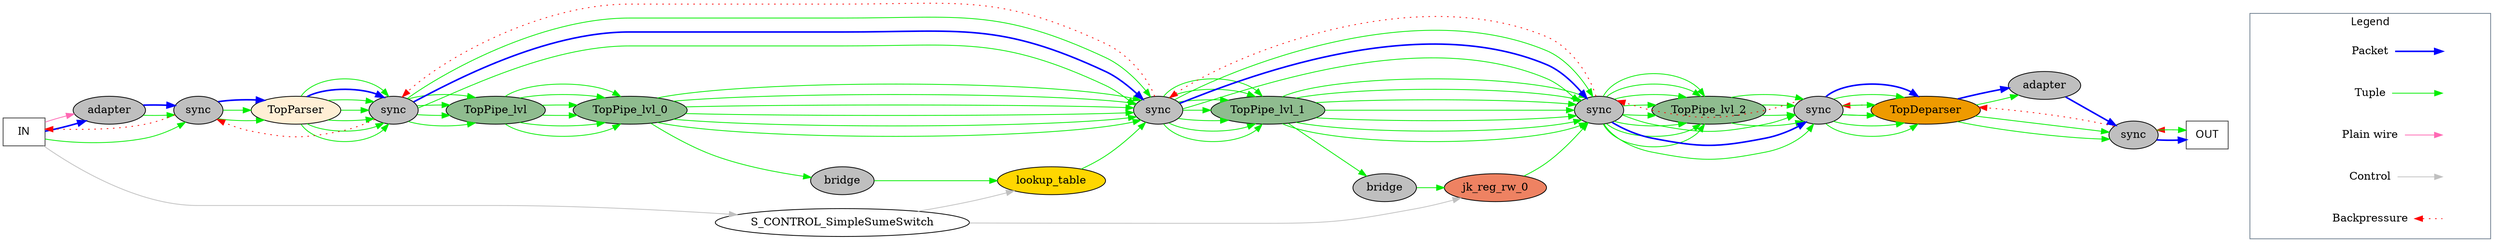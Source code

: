 digraph SimpleSumeSwitch {
rankdir = LR;
_IN_[label = "IN", shape=box, color = gray24,  fontname="times:italic"  ];
_OUT_[label = "OUT", shape=box, color = gray24,  fontname="times:italic"  ];
TopParser[style = filled, fillcolor = papayawhip ];
TopPipe_lvl[style = filled, fillcolor = darkseagreen ];
TopPipe_lvl_0[style = filled, fillcolor = darkseagreen ];
lookup_table[style = filled, fillcolor = gold ];
TopPipe_lvl_1[style = filled, fillcolor = darkseagreen ];
jk_reg_rw_0[style = filled, fillcolor = salmon2 ];
TopPipe_lvl_2[style = filled, fillcolor = darkseagreen ];
TopDeparser[style = filled, fillcolor = orange2 ];
S_BRIDGER_for_lookup_table_tuple_in_request[label = "bridge", style = filled, fillcolor=gray75 ];
S_BRIDGER_for_jk_reg_rw_0_tuple_in_jk_reg_rw_input[label = "bridge", style = filled, fillcolor=gray75 ];
S_PROTOCOL_ADAPTER_INGRESS[label = "adapter", style = filled, fillcolor=gray75 ];
S_PROTOCOL_ADAPTER_EGRESS[label = "adapter", style = filled, fillcolor=gray75 ];
S_SYNCER_for_TopParser[label = "sync", style = filled, fillcolor=gray75 ];
S_SYNCER_for_S_SYNCER_for_S_SYNCER_for_S_SYNCER_for_TopDeparser[label = "sync", style = filled, fillcolor=gray75 ];
S_SYNCER_for_S_SYNCER_for_S_SYNCER_for_TopDeparser[label = "sync", style = filled, fillcolor=gray75 ];
S_SYNCER_for_S_SYNCER_for_TopDeparser[label = "sync", style = filled, fillcolor=gray75 ];
S_SYNCER_for_TopDeparser[label = "sync", style = filled, fillcolor=gray75 ];
S_SYNCER_for__OUT_[label = "sync", style = filled, fillcolor=gray75 ];
TopPipe_lvl -> TopPipe_lvl_0 [color=green2] ;
TopPipe_lvl -> TopPipe_lvl_0 [color=green2] ;
TopPipe_lvl -> TopPipe_lvl_0 [color=green2] ;
TopPipe_lvl -> TopPipe_lvl_0 [color=green2] ;
TopPipe_lvl -> TopPipe_lvl_0 [color=green2] ;
TopPipe_lvl -> TopPipe_lvl_0 [color=green2] ;
TopPipe_lvl_0 -> S_BRIDGER_for_lookup_table_tuple_in_request [color=green2] ;
S_BRIDGER_for_lookup_table_tuple_in_request -> lookup_table [color=green2] ;
TopPipe_lvl_1 -> S_BRIDGER_for_jk_reg_rw_0_tuple_in_jk_reg_rw_input [color=green2] ;
S_BRIDGER_for_jk_reg_rw_0_tuple_in_jk_reg_rw_input -> jk_reg_rw_0 [color=green2] ;
_IN_ -> S_PROTOCOL_ADAPTER_INGRESS [color=blue, style = bold] ;
TopDeparser -> S_PROTOCOL_ADAPTER_EGRESS [color=green2] ;
TopDeparser -> S_PROTOCOL_ADAPTER_EGRESS [color=blue, style = bold] ;
_IN_ -> S_SYNCER_for_TopParser [color=green2] ;
S_SYNCER_for_TopParser -> TopParser [color=green2] ;
S_PROTOCOL_ADAPTER_INGRESS -> S_SYNCER_for_TopParser [color=green2] ;
S_SYNCER_for_TopParser -> TopParser [color=green2] ;
S_PROTOCOL_ADAPTER_INGRESS -> S_SYNCER_for_TopParser [color=blue, style = bold] ;
S_SYNCER_for_TopParser -> TopParser [color=blue, style = bold] ;
TopParser -> S_SYNCER_for_S_SYNCER_for_S_SYNCER_for_S_SYNCER_for_TopDeparser [color=green2] ;
S_SYNCER_for_S_SYNCER_for_S_SYNCER_for_S_SYNCER_for_TopDeparser -> TopPipe_lvl [color=green2] ;
TopParser -> S_SYNCER_for_S_SYNCER_for_S_SYNCER_for_S_SYNCER_for_TopDeparser [color=green2] ;
S_SYNCER_for_S_SYNCER_for_S_SYNCER_for_S_SYNCER_for_TopDeparser -> TopPipe_lvl [color=green2] ;
TopParser -> S_SYNCER_for_S_SYNCER_for_S_SYNCER_for_S_SYNCER_for_TopDeparser [color=green2] ;
S_SYNCER_for_S_SYNCER_for_S_SYNCER_for_S_SYNCER_for_TopDeparser -> TopPipe_lvl [color=green2] ;
TopParser -> S_SYNCER_for_S_SYNCER_for_S_SYNCER_for_S_SYNCER_for_TopDeparser [color=green2] ;
S_SYNCER_for_S_SYNCER_for_S_SYNCER_for_S_SYNCER_for_TopDeparser -> TopPipe_lvl [color=green2] ;
TopParser -> S_SYNCER_for_S_SYNCER_for_S_SYNCER_for_S_SYNCER_for_TopDeparser [color=green2] ;
TopParser -> S_SYNCER_for_S_SYNCER_for_S_SYNCER_for_S_SYNCER_for_TopDeparser [color=blue, style = bold] ;
TopParser -> S_SYNCER_for_S_SYNCER_for_S_SYNCER_for_S_SYNCER_for_TopDeparser [color=green2] ;
TopPipe_lvl_0 -> S_SYNCER_for_S_SYNCER_for_S_SYNCER_for_TopDeparser [color=green2] ;
S_SYNCER_for_S_SYNCER_for_S_SYNCER_for_TopDeparser -> TopPipe_lvl_1 [color=green2] ;
TopPipe_lvl_0 -> S_SYNCER_for_S_SYNCER_for_S_SYNCER_for_TopDeparser [color=green2] ;
S_SYNCER_for_S_SYNCER_for_S_SYNCER_for_TopDeparser -> TopPipe_lvl_1 [color=green2] ;
TopPipe_lvl_0 -> S_SYNCER_for_S_SYNCER_for_S_SYNCER_for_TopDeparser [color=green2] ;
S_SYNCER_for_S_SYNCER_for_S_SYNCER_for_TopDeparser -> TopPipe_lvl_1 [color=green2] ;
TopPipe_lvl_0 -> S_SYNCER_for_S_SYNCER_for_S_SYNCER_for_TopDeparser [color=green2] ;
S_SYNCER_for_S_SYNCER_for_S_SYNCER_for_TopDeparser -> TopPipe_lvl_1 [color=green2] ;
TopPipe_lvl_0 -> S_SYNCER_for_S_SYNCER_for_S_SYNCER_for_TopDeparser [color=green2] ;
S_SYNCER_for_S_SYNCER_for_S_SYNCER_for_TopDeparser -> TopPipe_lvl_1 [color=green2] ;
TopPipe_lvl_0 -> S_SYNCER_for_S_SYNCER_for_S_SYNCER_for_TopDeparser [color=green2] ;
S_SYNCER_for_S_SYNCER_for_S_SYNCER_for_TopDeparser -> TopPipe_lvl_1 [color=green2] ;
lookup_table -> S_SYNCER_for_S_SYNCER_for_S_SYNCER_for_TopDeparser [color=green2] ;
S_SYNCER_for_S_SYNCER_for_S_SYNCER_for_TopDeparser -> TopPipe_lvl_1 [color=green2] ;
S_SYNCER_for_S_SYNCER_for_S_SYNCER_for_S_SYNCER_for_TopDeparser -> S_SYNCER_for_S_SYNCER_for_S_SYNCER_for_TopDeparser [color=green2] ;
S_SYNCER_for_S_SYNCER_for_S_SYNCER_for_S_SYNCER_for_TopDeparser -> S_SYNCER_for_S_SYNCER_for_S_SYNCER_for_TopDeparser [color=blue, style = bold] ;
S_SYNCER_for_S_SYNCER_for_S_SYNCER_for_S_SYNCER_for_TopDeparser -> S_SYNCER_for_S_SYNCER_for_S_SYNCER_for_TopDeparser [color=green2] ;
TopPipe_lvl_1 -> S_SYNCER_for_S_SYNCER_for_TopDeparser [color=green2] ;
S_SYNCER_for_S_SYNCER_for_TopDeparser -> TopPipe_lvl_2 [color=green2] ;
TopPipe_lvl_1 -> S_SYNCER_for_S_SYNCER_for_TopDeparser [color=green2] ;
S_SYNCER_for_S_SYNCER_for_TopDeparser -> TopPipe_lvl_2 [color=green2] ;
TopPipe_lvl_1 -> S_SYNCER_for_S_SYNCER_for_TopDeparser [color=green2] ;
S_SYNCER_for_S_SYNCER_for_TopDeparser -> TopPipe_lvl_2 [color=green2] ;
TopPipe_lvl_1 -> S_SYNCER_for_S_SYNCER_for_TopDeparser [color=green2] ;
S_SYNCER_for_S_SYNCER_for_TopDeparser -> TopPipe_lvl_2 [color=green2] ;
TopPipe_lvl_1 -> S_SYNCER_for_S_SYNCER_for_TopDeparser [color=green2] ;
S_SYNCER_for_S_SYNCER_for_TopDeparser -> TopPipe_lvl_2 [color=green2] ;
TopPipe_lvl_1 -> S_SYNCER_for_S_SYNCER_for_TopDeparser [color=green2] ;
S_SYNCER_for_S_SYNCER_for_TopDeparser -> TopPipe_lvl_2 [color=green2] ;
TopPipe_lvl_1 -> S_SYNCER_for_S_SYNCER_for_TopDeparser [color=green2] ;
S_SYNCER_for_S_SYNCER_for_TopDeparser -> TopPipe_lvl_2 [color=green2] ;
jk_reg_rw_0 -> S_SYNCER_for_S_SYNCER_for_TopDeparser [color=green2] ;
S_SYNCER_for_S_SYNCER_for_TopDeparser -> TopPipe_lvl_2 [color=green2] ;
S_SYNCER_for_S_SYNCER_for_S_SYNCER_for_TopDeparser -> S_SYNCER_for_S_SYNCER_for_TopDeparser [color=green2] ;
S_SYNCER_for_S_SYNCER_for_S_SYNCER_for_TopDeparser -> S_SYNCER_for_S_SYNCER_for_TopDeparser [color=blue, style = bold] ;
S_SYNCER_for_S_SYNCER_for_S_SYNCER_for_TopDeparser -> S_SYNCER_for_S_SYNCER_for_TopDeparser [color=green2] ;
TopPipe_lvl_2 -> S_SYNCER_for_TopDeparser [color=green2] ;
S_SYNCER_for_TopDeparser -> TopDeparser [color=green2] ;
TopPipe_lvl_2 -> S_SYNCER_for_TopDeparser [color=green2] ;
S_SYNCER_for_TopDeparser -> TopDeparser [color=green2] ;
TopPipe_lvl_2 -> S_SYNCER_for_TopDeparser [color=green2] ;
S_SYNCER_for_TopDeparser -> TopDeparser [color=green2] ;
TopPipe_lvl_2 -> S_SYNCER_for_TopDeparser [color=green2] ;
S_SYNCER_for_TopDeparser -> TopDeparser [color=green2] ;
S_SYNCER_for_S_SYNCER_for_TopDeparser -> S_SYNCER_for_TopDeparser [color=green2] ;
S_SYNCER_for_TopDeparser -> TopDeparser [color=green2] ;
S_SYNCER_for_S_SYNCER_for_TopDeparser -> S_SYNCER_for_TopDeparser [color=blue, style = bold] ;
S_SYNCER_for_TopDeparser -> TopDeparser [color=blue, style = bold] ;
S_SYNCER_for_S_SYNCER_for_TopDeparser -> S_SYNCER_for_TopDeparser [color=green2] ;
S_SYNCER_for_TopDeparser -> TopDeparser [color=green2] ;
TopDeparser -> S_SYNCER_for__OUT_ [color=green2] ;
S_SYNCER_for__OUT_ -> _OUT_ [color=green2] ;
TopDeparser -> S_SYNCER_for__OUT_ [color=green2] ;
S_SYNCER_for__OUT_ -> _OUT_ [color=green2] ;
S_PROTOCOL_ADAPTER_EGRESS -> S_SYNCER_for__OUT_ [color=blue, style = bold] ;
S_SYNCER_for__OUT_ -> _OUT_ [color=blue, style = bold] ;
S_CONTROL_SimpleSumeSwitch -> lookup_table [color=gray] ;
S_CONTROL_SimpleSumeSwitch -> jk_reg_rw_0 [color=gray] ;
_IN_ -> S_CONTROL_SimpleSumeSwitch [color=gray] ;
_IN_ -> S_PROTOCOL_ADAPTER_INGRESS [color=hotpink] ;
S_SYNCER_for__OUT_ -> TopDeparser [color=red] [style=dotted] [constraint=false] ;
S_SYNCER_for_TopDeparser -> S_SYNCER_for_S_SYNCER_for_TopDeparser [color=red] [style=dotted] [constraint=false] ;
S_SYNCER_for_S_SYNCER_for_TopDeparser -> S_SYNCER_for_S_SYNCER_for_S_SYNCER_for_TopDeparser [color=red] [style=dotted] [constraint=false] ;
S_SYNCER_for_S_SYNCER_for_S_SYNCER_for_TopDeparser -> S_SYNCER_for_S_SYNCER_for_S_SYNCER_for_S_SYNCER_for_TopDeparser [color=red] [style=dotted] [constraint=false] ;
S_SYNCER_for_S_SYNCER_for_S_SYNCER_for_S_SYNCER_for_TopDeparser -> S_SYNCER_for_TopParser [color=red] [style=dotted] [constraint=false] ;
S_SYNCER_for_TopParser -> _IN_ [color=red] [style=dotted] [constraint=false] ;
TopDeparser -> S_SYNCER_for_TopDeparser [color=red] [style=dotted] [constraint=false] ;
_OUT_ -> S_SYNCER_for__OUT_ [color=red] [style=dotted] [constraint=false] ;
subgraph cluster_0 { 
    node [shape=plaintext];
    
    k4 [label = "Backpressure" ];
    k1 [label = "Control" ]; 
    k5 [label = "Plain wire" ];
    k3 [label = "Tuple" ];
    k2 [label = "Packet" ];

    d1 [label = "" ];
    d2 [label = "" ];
    d3 [label = "" ];
    d4 [label = "" ];
    d5 [label = "" ];

    anchor [label = "" ];
    
    anchor -> k2 [style=invis];
    anchor -> k3 [style=invis];  
    anchor -> k1 [style=invis];
    anchor -> k5 [style=invis];  
    anchor -> k4 [style=invis];  
    
    k2 -> d2 [color=blue, style=bold];
    k3 -> d3 [color=green2];
    k1 -> d1 [color=gray];
    k5 -> d5 [color=hotpink];
    k4 -> d4 [color=red, style=dotted, dir=back];
    
    label = "Legend"; fontname="times:bold";
    color=SlateGray
}
_OUT_ -> anchor [style=invis];

}
